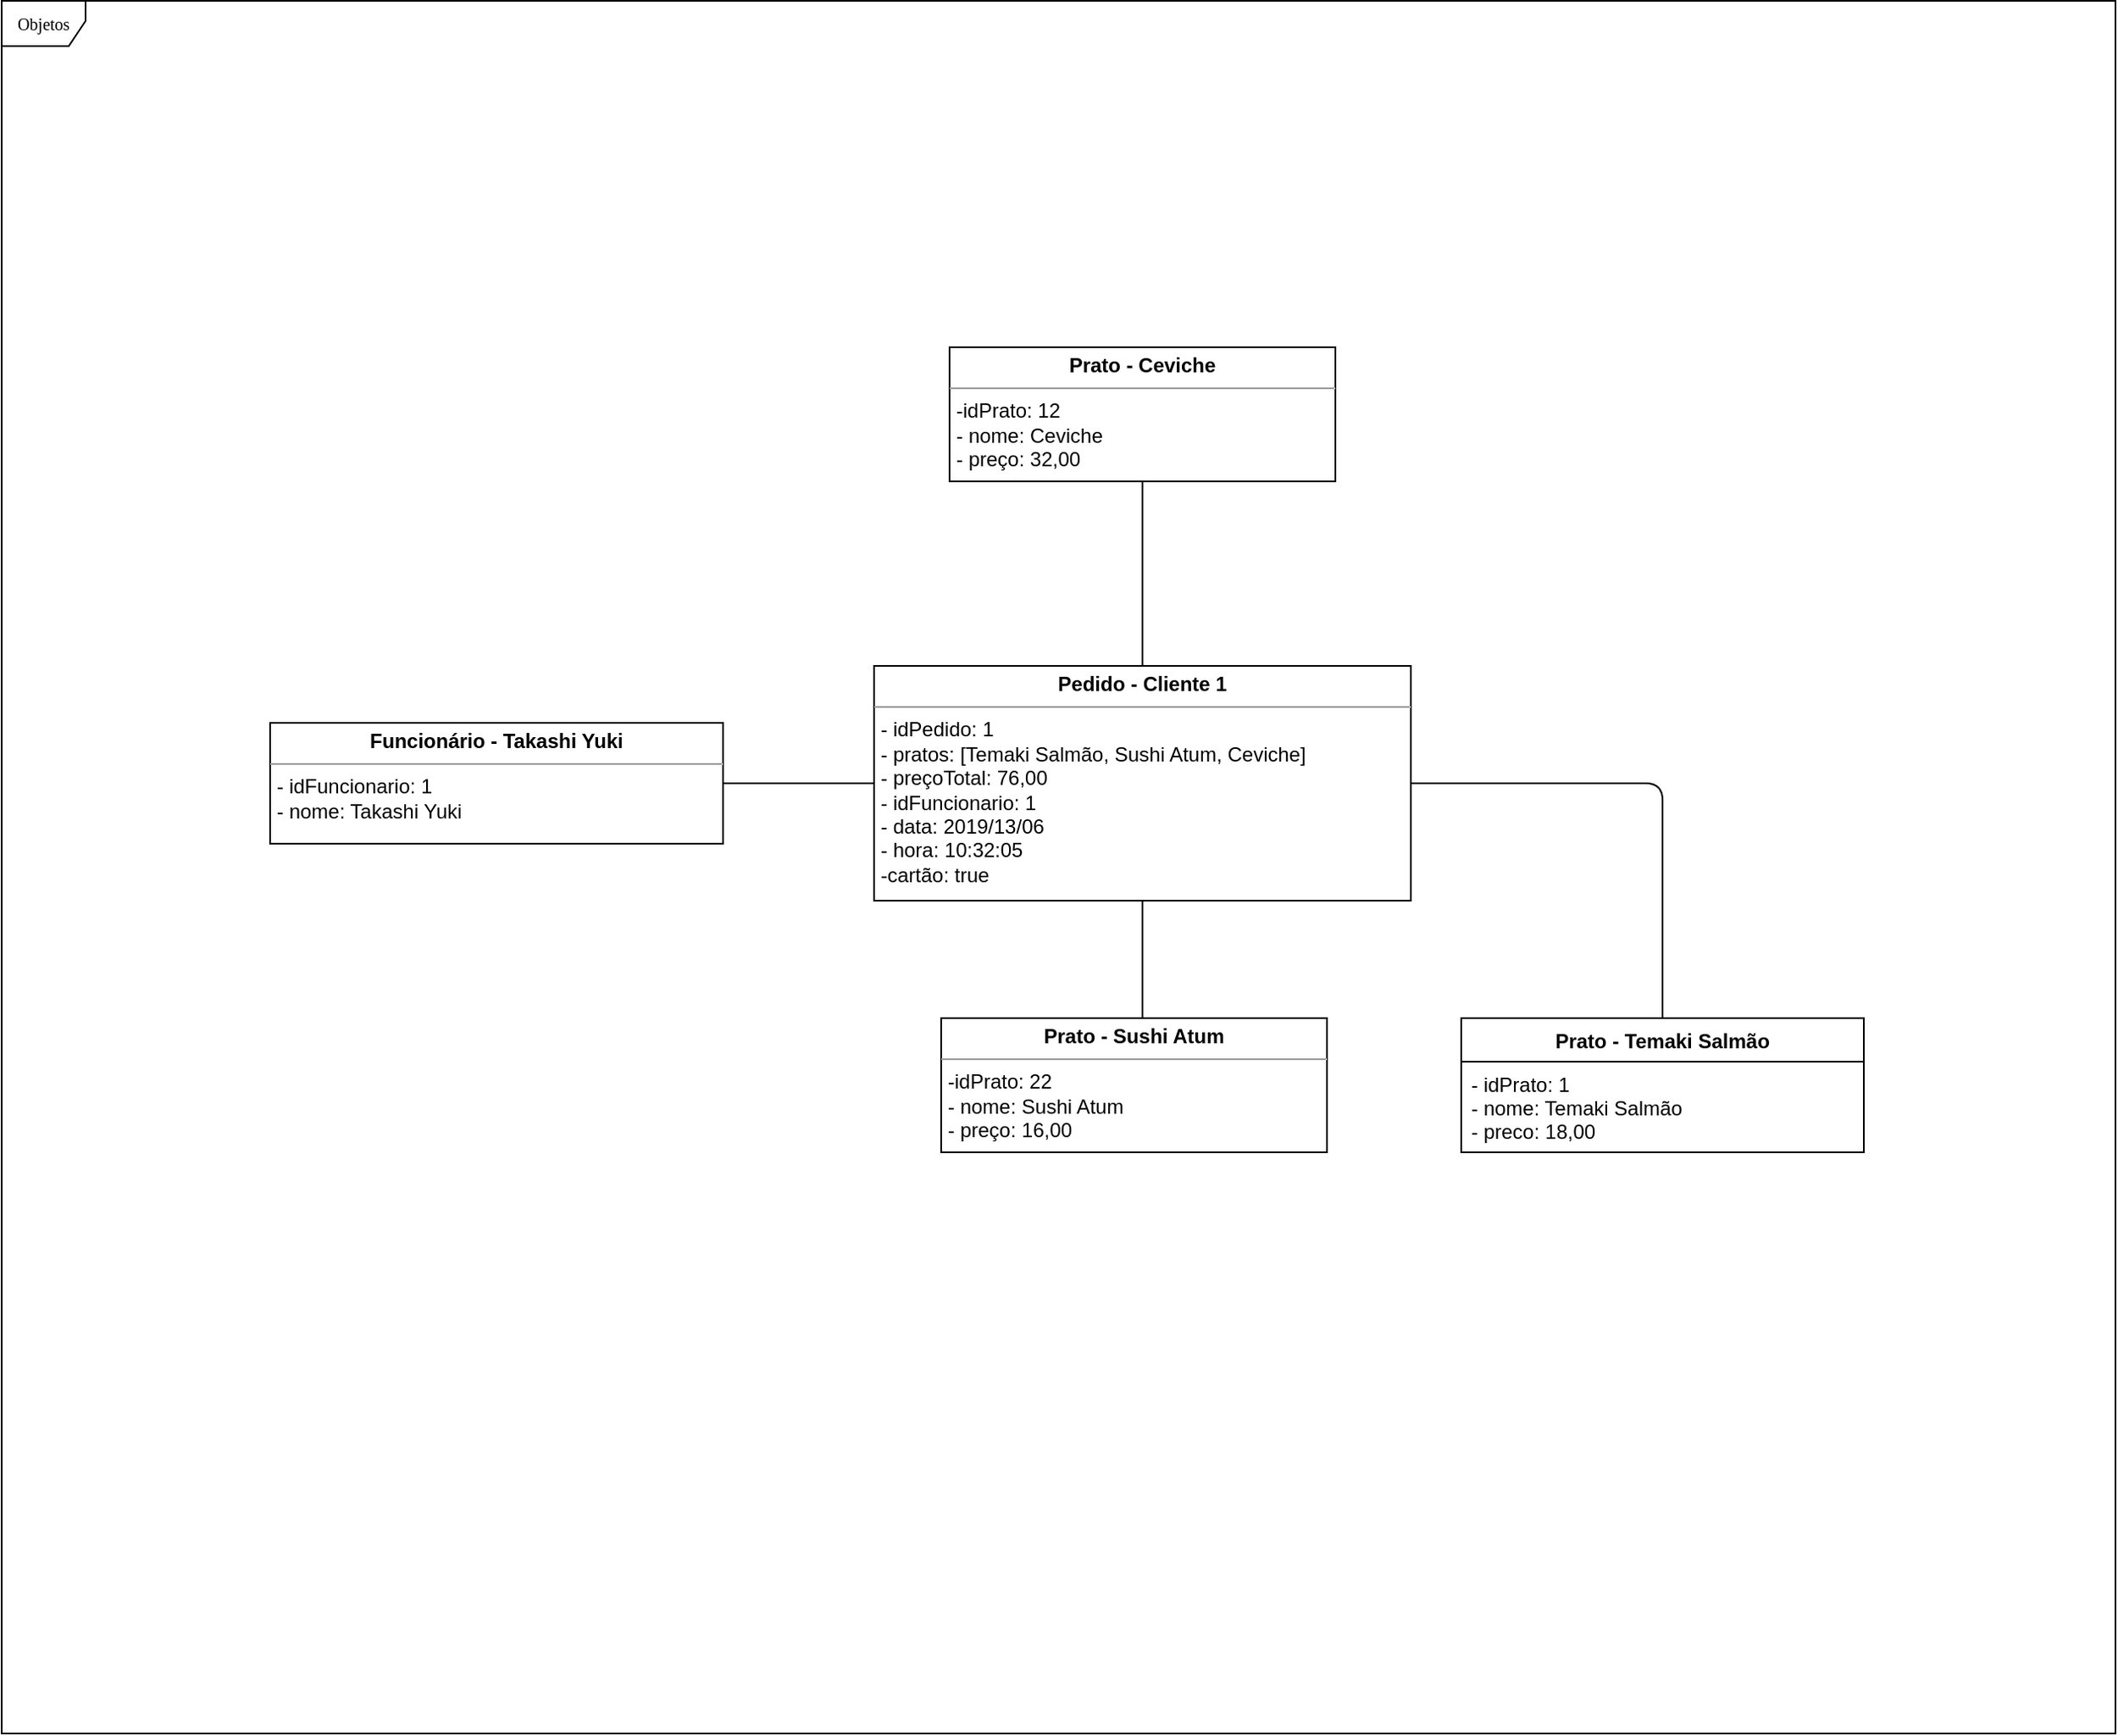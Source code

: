 <mxfile version="10.7.7" type="device"><diagram name="Page-1" id="c4acf3e9-155e-7222-9cf6-157b1a14988f"><mxGraphModel dx="1819" dy="1684" grid="1" gridSize="10" guides="1" tooltips="1" connect="1" arrows="1" fold="1" page="1" pageScale="1" pageWidth="850" pageHeight="1100" background="#ffffff" math="0" shadow="0"><root><mxCell id="0"/><mxCell id="1" parent="0"/><mxCell id="17acba5748e5396b-1" value="Objetos" style="shape=umlFrame;whiteSpace=wrap;html=1;rounded=0;shadow=0;comic=0;labelBackgroundColor=none;strokeColor=#000000;strokeWidth=1;fillColor=#ffffff;fontFamily=Verdana;fontSize=10;fontColor=#000000;align=center;width=50;height=27;" parent="1" vertex="1"><mxGeometry x="-230" y="-16.5" width="1260" height="1033" as="geometry"/></mxCell><mxCell id="5d2195bd80daf111-38" style="edgeStyle=orthogonalEdgeStyle;rounded=0;html=1;dashed=1;labelBackgroundColor=none;startFill=0;endArrow=open;endFill=0;endSize=10;fontFamily=Verdana;fontSize=10;" parent="1" edge="1"><mxGeometry relative="1" as="geometry"><Array as="points"><mxPoint x="590" y="721"/></Array><mxPoint x="650" y="720.429" as="sourcePoint"/></mxGeometry></mxCell><mxCell id="5d2195bd80daf111-41" style="edgeStyle=orthogonalEdgeStyle;rounded=0;html=1;dashed=1;labelBackgroundColor=none;startFill=0;endArrow=open;endFill=0;endSize=10;fontFamily=Verdana;fontSize=10;" parent="1" edge="1"><mxGeometry relative="1" as="geometry"><Array as="points"/><mxPoint x="730" y="603" as="sourcePoint"/></mxGeometry></mxCell><mxCell id="5d2195bd80daf111-35" style="edgeStyle=orthogonalEdgeStyle;rounded=0;html=1;dashed=1;labelBackgroundColor=none;startFill=0;endArrow=open;endFill=0;endSize=10;fontFamily=Verdana;fontSize=10;" parent="1" edge="1"><mxGeometry relative="1" as="geometry"><Array as="points"><mxPoint x="545" y="970"/><mxPoint x="545" y="970"/></Array><mxPoint x="544.429" y="963" as="sourcePoint"/></mxGeometry></mxCell><mxCell id="5d2195bd80daf111-36" style="edgeStyle=orthogonalEdgeStyle;rounded=0;html=1;dashed=1;labelBackgroundColor=none;startFill=0;endArrow=open;endFill=0;endSize=10;fontFamily=Verdana;fontSize=10;" parent="1" edge="1"><mxGeometry relative="1" as="geometry"><Array as="points"><mxPoint x="550" y="520"/></Array><mxPoint x="490" y="520.429" as="targetPoint"/></mxGeometry></mxCell><mxCell id="5d2195bd80daf111-34" style="edgeStyle=orthogonalEdgeStyle;rounded=0;html=1;dashed=1;labelBackgroundColor=none;startFill=0;endArrow=open;endFill=0;endSize=10;fontFamily=Verdana;fontSize=10;" parent="1" edge="1"><mxGeometry relative="1" as="geometry"><Array as="points"><mxPoint x="410" y="1029"/><mxPoint x="410" y="1029"/></Array><mxPoint x="380" y="1029.0" as="sourcePoint"/></mxGeometry></mxCell><mxCell id="5d2195bd80daf111-18" value="&lt;p style=&quot;margin: 0px ; margin-top: 4px ; text-align: center&quot;&gt;&lt;b&gt;Pedido - Cliente 1&lt;/b&gt;&lt;/p&gt;&lt;hr size=&quot;1&quot;&gt;&lt;p style=&quot;margin: 0px ; margin-left: 4px&quot;&gt;- idPedido: 1&lt;/p&gt;&lt;p style=&quot;margin: 0px ; margin-left: 4px&quot;&gt;- pratos: [Temaki Salmão, Sushi Atum, Ceviche]&lt;/p&gt;&lt;p style=&quot;margin: 0px ; margin-left: 4px&quot;&gt;- preçoTotal: 76,00&lt;/p&gt;&lt;p style=&quot;margin: 0px ; margin-left: 4px&quot;&gt;- idFuncionario: 1&lt;/p&gt;&lt;p style=&quot;margin: 0px ; margin-left: 4px&quot;&gt;- data: 2019/13/06&lt;/p&gt;&lt;p style=&quot;margin: 0px ; margin-left: 4px&quot;&gt;- hora: 10:32:05&lt;/p&gt;&lt;p style=&quot;margin: 0px ; margin-left: 4px&quot;&gt;-cartão: true&lt;/p&gt;" style="verticalAlign=top;align=left;overflow=fill;fontSize=12;fontFamily=Helvetica;html=1;rounded=0;shadow=0;comic=0;labelBackgroundColor=none;strokeColor=#000000;strokeWidth=1;fillColor=#ffffff;" parent="1" vertex="1"><mxGeometry x="290" y="380" width="320" height="140" as="geometry"/></mxCell><mxCell id="5d2195bd80daf111-19" value="&lt;p style=&quot;margin: 0px ; margin-top: 4px ; text-align: center&quot;&gt;&lt;b&gt;Prato - Sushi Atum&lt;/b&gt;&lt;/p&gt;&lt;hr size=&quot;1&quot;&gt;&lt;p style=&quot;margin: 0px ; margin-left: 4px&quot;&gt;-idPrato: 22&lt;/p&gt;&lt;p style=&quot;margin: 0px ; margin-left: 4px&quot;&gt;- nome: Sushi Atum&lt;br&gt;&lt;/p&gt;&lt;p style=&quot;margin: 0px ; margin-left: 4px&quot;&gt;- preço: 16,00&lt;/p&gt;" style="verticalAlign=top;align=left;overflow=fill;fontSize=12;fontFamily=Helvetica;html=1;rounded=0;shadow=0;comic=0;labelBackgroundColor=none;strokeColor=#000000;strokeWidth=1;fillColor=#ffffff;" parent="1" vertex="1"><mxGeometry x="330" y="590" width="230" height="80" as="geometry"/></mxCell><mxCell id="5d2195bd80daf111-28" style="edgeStyle=orthogonalEdgeStyle;rounded=0;html=1;dashed=1;labelBackgroundColor=none;startFill=0;endArrow=open;endFill=0;endSize=10;fontFamily=Verdana;fontSize=10;" parent="1" edge="1"><mxGeometry relative="1" as="geometry"><Array as="points"><mxPoint x="320" y="490"/><mxPoint x="320" y="460"/></Array><mxPoint x="250" y="490.429" as="sourcePoint"/></mxGeometry></mxCell><mxCell id="5d2195bd80daf111-29" style="edgeStyle=orthogonalEdgeStyle;rounded=0;html=1;dashed=1;labelBackgroundColor=none;startFill=0;endArrow=open;endFill=0;endSize=10;fontFamily=Verdana;fontSize=10;" parent="1" edge="1"><mxGeometry relative="1" as="geometry"><mxPoint x="250" y="520" as="sourcePoint"/></mxGeometry></mxCell><mxCell id="5d2195bd80daf111-30" style="edgeStyle=orthogonalEdgeStyle;rounded=0;html=1;dashed=1;labelBackgroundColor=none;startFill=0;endArrow=open;endFill=0;endSize=10;fontFamily=Verdana;fontSize=10;" parent="1" edge="1"><mxGeometry relative="1" as="geometry"><Array as="points"><mxPoint x="300" y="580"/><mxPoint x="300" y="642"/></Array><mxPoint x="250" y="580.429" as="sourcePoint"/></mxGeometry></mxCell><mxCell id="5d2195bd80daf111-31" style="edgeStyle=orthogonalEdgeStyle;rounded=0;html=1;dashed=1;labelBackgroundColor=none;startFill=0;endArrow=open;endFill=0;endSize=10;fontFamily=Verdana;fontSize=10;" parent="1" edge="1"><mxGeometry relative="1" as="geometry"><Array as="points"><mxPoint x="350" y="560"/><mxPoint x="350" y="560"/></Array><mxPoint x="250" y="560.429" as="sourcePoint"/></mxGeometry></mxCell><mxCell id="5d2195bd80daf111-32" style="edgeStyle=orthogonalEdgeStyle;rounded=0;html=1;dashed=1;labelBackgroundColor=none;startFill=0;endArrow=open;endFill=0;endSize=10;fontFamily=Verdana;fontSize=10;" parent="1" edge="1"><mxGeometry relative="1" as="geometry"><Array as="points"><mxPoint x="170" y="780"/></Array><mxPoint x="170.143" y="590" as="sourcePoint"/></mxGeometry></mxCell><mxCell id="5d2195bd80daf111-33" style="edgeStyle=orthogonalEdgeStyle;rounded=0;html=1;dashed=1;labelBackgroundColor=none;startFill=0;endArrow=open;endFill=0;endSize=10;fontFamily=Verdana;fontSize=10;" parent="1" edge="1"><mxGeometry relative="1" as="geometry"><Array as="points"><mxPoint x="140" y="978"/></Array><mxPoint x="140.143" y="590" as="sourcePoint"/></mxGeometry></mxCell><mxCell id="5d2195bd80daf111-37" style="edgeStyle=orthogonalEdgeStyle;rounded=0;html=1;dashed=1;labelBackgroundColor=none;startFill=0;endArrow=open;endFill=0;endSize=10;fontFamily=Verdana;fontSize=10;" parent="1" edge="1"><mxGeometry relative="1" as="geometry"><Array as="points"><mxPoint x="570" y="590"/></Array><mxPoint x="650" y="590.429" as="sourcePoint"/></mxGeometry></mxCell><mxCell id="W4XxiZf247ozkg34Ay4S-2" value="&lt;p style=&quot;margin: 0px ; margin-top: 4px ; text-align: center&quot;&gt;&lt;b&gt;Funcionário - Takashi Yuki&lt;/b&gt;&lt;/p&gt;&lt;hr size=&quot;1&quot;&gt;&lt;p style=&quot;margin: 0px ; margin-left: 4px&quot;&gt;- idFuncionario: 1&lt;/p&gt;&lt;p style=&quot;margin: 0px ; margin-left: 4px&quot;&gt;- nome: Takashi Yuki&lt;br&gt;&lt;/p&gt;" style="verticalAlign=top;align=left;overflow=fill;fontSize=12;fontFamily=Helvetica;html=1;" parent="1" vertex="1"><mxGeometry x="-70" y="414" width="270" height="72" as="geometry"/></mxCell><mxCell id="6j6b3L7imoxxRiJnAGUi-10" value="" style="endArrow=none;html=1;edgeStyle=orthogonalEdgeStyle;exitX=0.5;exitY=1;exitDx=0;exitDy=0;" parent="1" source="5d2195bd80daf111-18" target="5d2195bd80daf111-19" edge="1"><mxGeometry relative="1" as="geometry"><mxPoint x="490" y="549" as="sourcePoint"/><mxPoint x="650" y="549" as="targetPoint"/><Array as="points"><mxPoint x="450" y="570"/><mxPoint x="450" y="570"/></Array></mxGeometry></mxCell><mxCell id="6j6b3L7imoxxRiJnAGUi-16" value="" style="endArrow=none;html=1;edgeStyle=orthogonalEdgeStyle;exitX=1;exitY=0.5;exitDx=0;exitDy=0;entryX=0;entryY=0.5;entryDx=0;entryDy=0;" parent="1" source="W4XxiZf247ozkg34Ay4S-2" target="5d2195bd80daf111-18" edge="1"><mxGeometry relative="1" as="geometry"><mxPoint x="150" y="610" as="sourcePoint"/><mxPoint x="310" y="610" as="targetPoint"/></mxGeometry></mxCell><mxCell id="Ui5J6nuGeezJJTpLb_DI-1" value="Prato - Temaki Salmão" style="swimlane;fontStyle=1;childLayout=stackLayout;horizontal=1;startSize=26;fillColor=none;horizontalStack=0;resizeParent=1;resizeParentMax=0;resizeLast=0;collapsible=1;marginBottom=0;" parent="1" vertex="1"><mxGeometry x="640" y="590" width="240" height="80" as="geometry"/></mxCell><mxCell id="Ui5J6nuGeezJJTpLb_DI-2" value="- idPrato: 1&#10;- nome: Temaki Salmão&#10;- preco: 18,00&#10;&#10;" style="text;strokeColor=none;fillColor=none;align=left;verticalAlign=top;spacingLeft=4;spacingRight=4;overflow=hidden;rotatable=0;points=[[0,0.5],[1,0.5]];portConstraint=eastwest;" parent="Ui5J6nuGeezJJTpLb_DI-1" vertex="1"><mxGeometry y="26" width="240" height="54" as="geometry"/></mxCell><mxCell id="Ui5J6nuGeezJJTpLb_DI-21" value="" style="endArrow=none;html=1;edgeStyle=orthogonalEdgeStyle;exitX=1;exitY=0.5;exitDx=0;exitDy=0;entryX=0.5;entryY=0;entryDx=0;entryDy=0;" parent="1" source="5d2195bd80daf111-18" target="Ui5J6nuGeezJJTpLb_DI-1" edge="1"><mxGeometry relative="1" as="geometry"><mxPoint x="630" y="410" as="sourcePoint"/><mxPoint x="790" y="410" as="targetPoint"/></mxGeometry></mxCell><mxCell id="d-zUc0v54XBaDRd6VwVW-14" value="&lt;p style=&quot;margin: 0px ; margin-top: 4px ; text-align: center&quot;&gt;&lt;b&gt;Prato - Ceviche&lt;/b&gt;&lt;/p&gt;&lt;hr size=&quot;1&quot;&gt;&lt;p style=&quot;margin: 0px ; margin-left: 4px&quot;&gt;-idPrato: 12&lt;/p&gt;&lt;p style=&quot;margin: 0px ; margin-left: 4px&quot;&gt;- nome: Ceviche&lt;br&gt;&lt;/p&gt;&lt;p style=&quot;margin: 0px ; margin-left: 4px&quot;&gt;- preço: 32,00&lt;/p&gt;" style="verticalAlign=top;align=left;overflow=fill;fontSize=12;fontFamily=Helvetica;html=1;rounded=0;shadow=0;comic=0;labelBackgroundColor=none;strokeColor=#000000;strokeWidth=1;fillColor=#ffffff;" vertex="1" parent="1"><mxGeometry x="335" y="190" width="230" height="80" as="geometry"/></mxCell><mxCell id="d-zUc0v54XBaDRd6VwVW-15" value="" style="endArrow=none;html=1;entryX=0.5;entryY=1;entryDx=0;entryDy=0;exitX=0.5;exitY=0;exitDx=0;exitDy=0;" edge="1" parent="1" source="5d2195bd80daf111-18" target="d-zUc0v54XBaDRd6VwVW-14"><mxGeometry width="50" height="50" relative="1" as="geometry"><mxPoint x="220" y="380" as="sourcePoint"/><mxPoint x="270" y="330" as="targetPoint"/></mxGeometry></mxCell></root></mxGraphModel></diagram></mxfile>